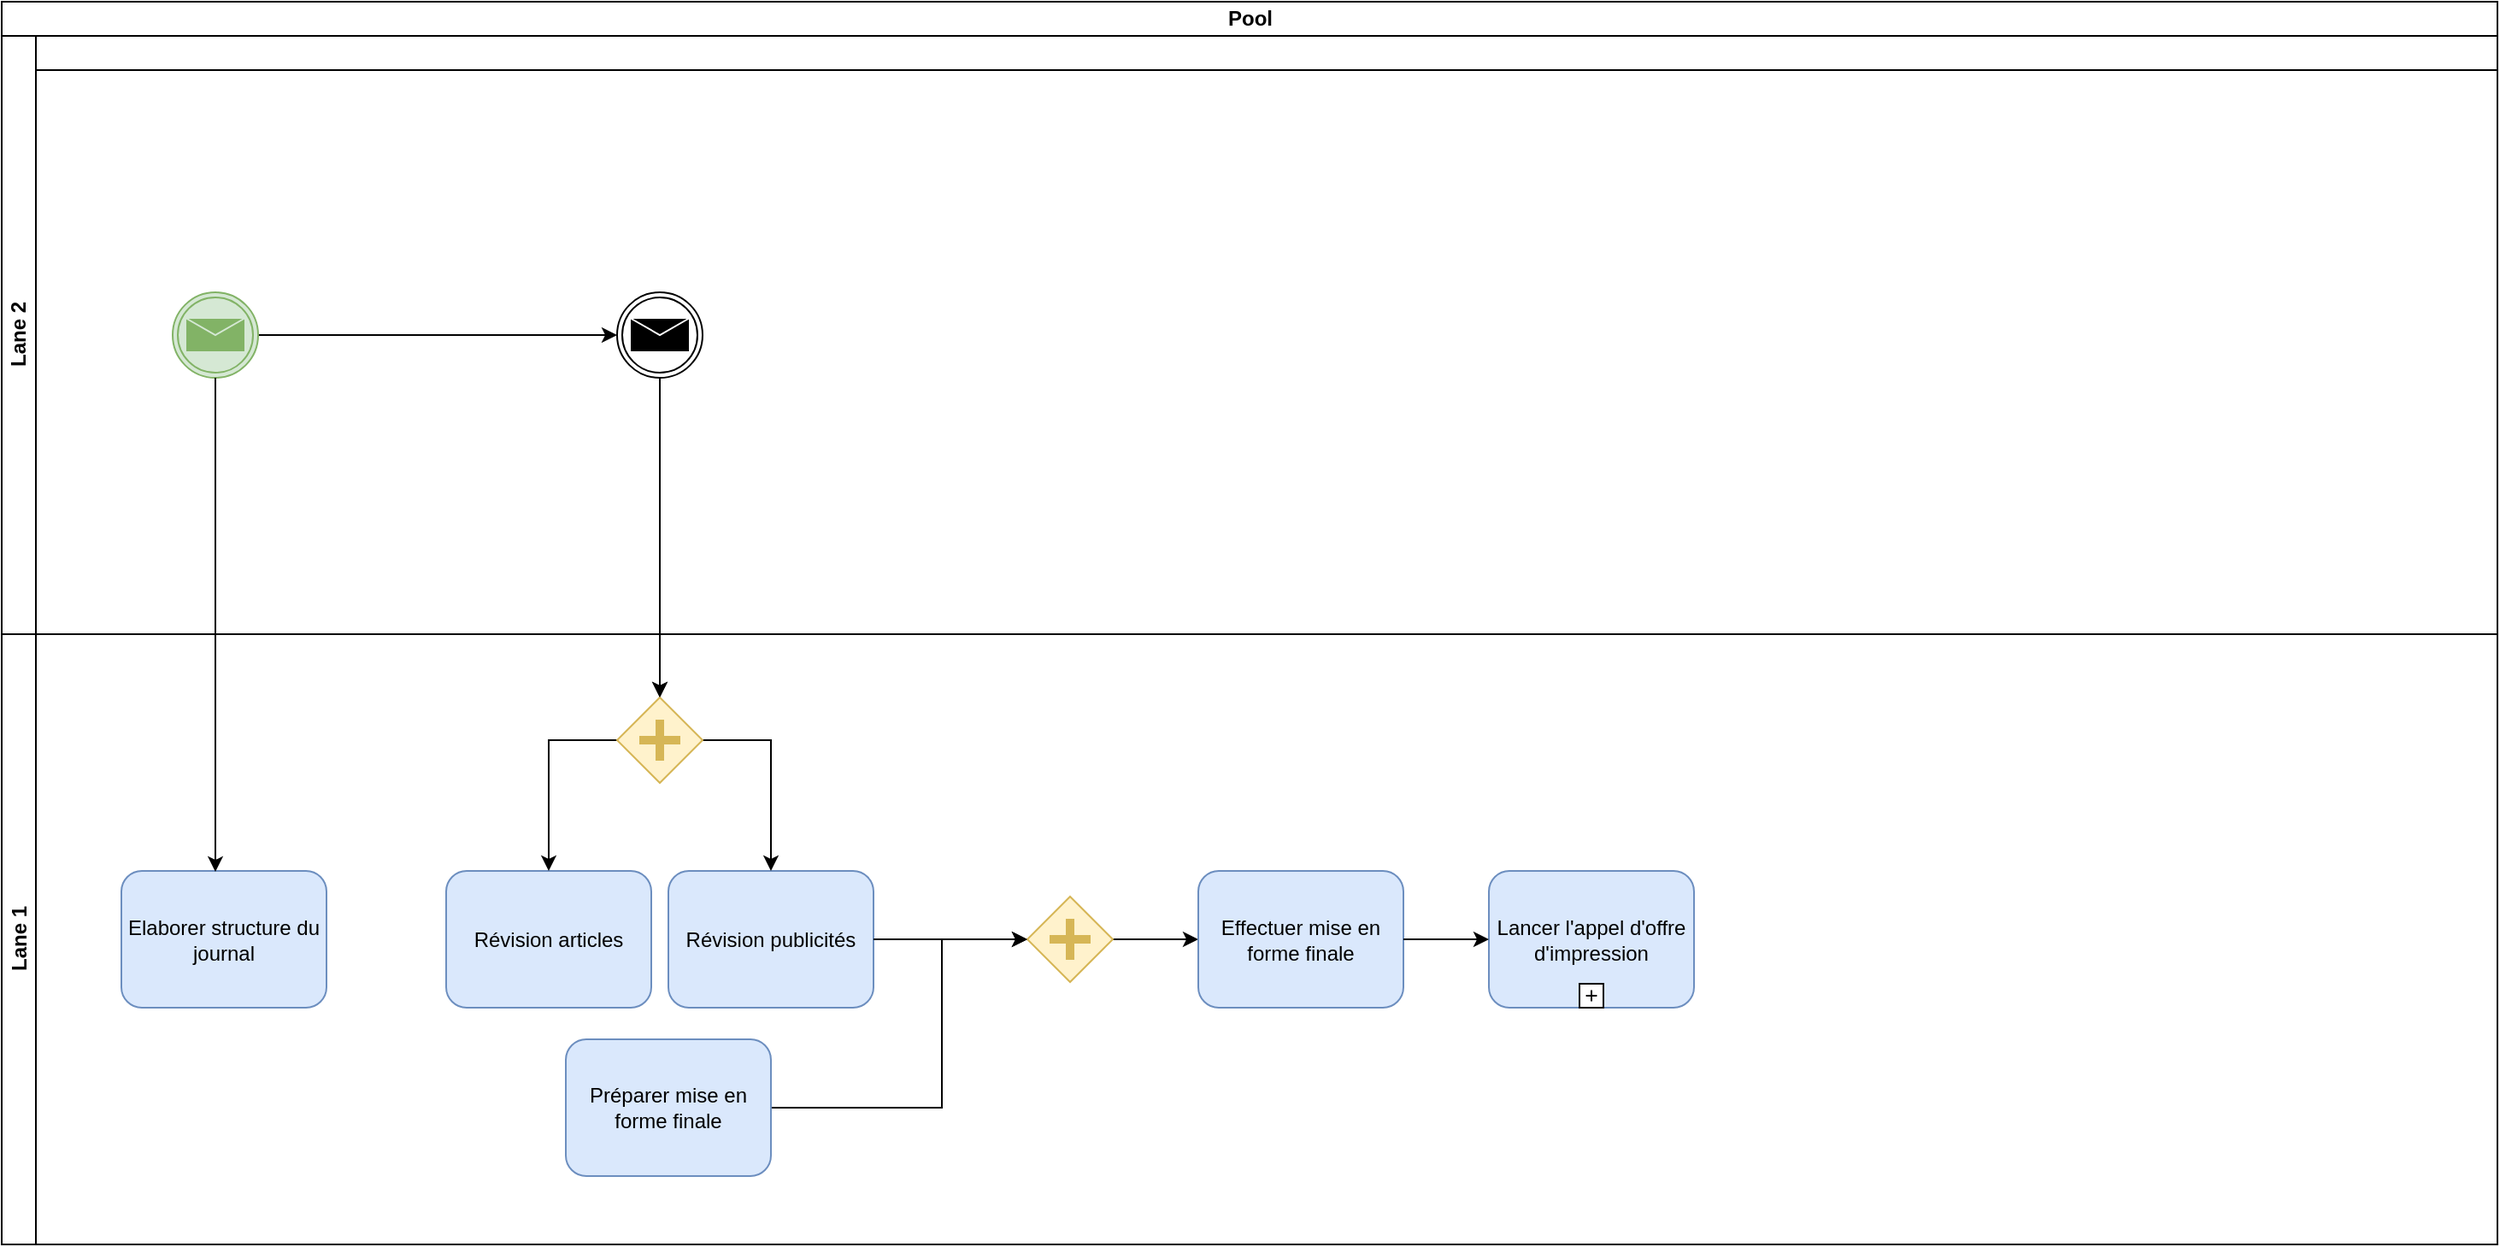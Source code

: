 <mxfile version="13.9.2" type="github">
  <diagram id="Xuyy6AfVwZVGyWw7SfYj" name="Page-1">
    <mxGraphModel dx="2357" dy="1115" grid="1" gridSize="10" guides="1" tooltips="1" connect="1" arrows="1" fold="1" page="1" pageScale="1" pageWidth="1654" pageHeight="1169" math="0" shadow="0">
      <root>
        <mxCell id="0" />
        <mxCell id="1" parent="0" />
        <mxCell id="JgnCPHGrmHkcHbB0CMik-18" value="Pool" style="swimlane;html=1;childLayout=stackLayout;resizeParent=1;resizeParentMax=0;horizontal=1;startSize=20;horizontalStack=0;" vertex="1" parent="1">
          <mxGeometry x="160" y="143" width="1460" height="40" as="geometry" />
        </mxCell>
        <mxCell id="JgnCPHGrmHkcHbB0CMik-20" value="Lane 2" style="swimlane;html=1;startSize=20;horizontal=0;" vertex="1" parent="1">
          <mxGeometry x="160" y="163" width="1460" height="350" as="geometry">
            <mxRectangle y="-80" width="30" height="60" as="alternateBounds" />
          </mxGeometry>
        </mxCell>
        <mxCell id="JgnCPHGrmHkcHbB0CMik-65" style="edgeStyle=orthogonalEdgeStyle;rounded=0;orthogonalLoop=1;jettySize=auto;html=1;entryX=0;entryY=0.5;entryDx=0;entryDy=0;" edge="1" parent="JgnCPHGrmHkcHbB0CMik-20" source="JgnCPHGrmHkcHbB0CMik-35" target="JgnCPHGrmHkcHbB0CMik-37">
          <mxGeometry relative="1" as="geometry" />
        </mxCell>
        <mxCell id="JgnCPHGrmHkcHbB0CMik-35" value="" style="shape=mxgraph.bpmn.shape;html=1;verticalLabelPosition=bottom;labelBackgroundColor=#ffffff;verticalAlign=top;align=center;perimeter=ellipsePerimeter;outlineConnect=0;outline=throwing;symbol=message;fillColor=#d5e8d4;strokeColor=#82b366;" vertex="1" parent="JgnCPHGrmHkcHbB0CMik-20">
          <mxGeometry x="100" y="150" width="50" height="50" as="geometry" />
        </mxCell>
        <mxCell id="JgnCPHGrmHkcHbB0CMik-37" value="" style="shape=mxgraph.bpmn.shape;html=1;verticalLabelPosition=bottom;labelBackgroundColor=#ffffff;verticalAlign=top;align=center;perimeter=ellipsePerimeter;outlineConnect=0;outline=throwing;symbol=message;" vertex="1" parent="JgnCPHGrmHkcHbB0CMik-20">
          <mxGeometry x="360" y="150" width="50" height="50" as="geometry" />
        </mxCell>
        <mxCell id="JgnCPHGrmHkcHbB0CMik-19" value="Lane 1" style="swimlane;html=1;startSize=20;horizontal=0;" vertex="1" parent="1">
          <mxGeometry x="160" y="513" width="1460" height="357" as="geometry" />
        </mxCell>
        <mxCell id="JgnCPHGrmHkcHbB0CMik-15" value="Elaborer structure du journal" style="shape=ext;rounded=1;html=1;whiteSpace=wrap;fillColor=#dae8fc;strokeColor=#6c8ebf;" vertex="1" parent="JgnCPHGrmHkcHbB0CMik-19">
          <mxGeometry x="70" y="138.5" width="120" height="80" as="geometry" />
        </mxCell>
        <mxCell id="JgnCPHGrmHkcHbB0CMik-38" value="Révision articles" style="shape=ext;rounded=1;html=1;whiteSpace=wrap;fillColor=#dae8fc;strokeColor=#6c8ebf;" vertex="1" parent="JgnCPHGrmHkcHbB0CMik-19">
          <mxGeometry x="260" y="138.5" width="120" height="80" as="geometry" />
        </mxCell>
        <mxCell id="JgnCPHGrmHkcHbB0CMik-41" value="Révision publicités" style="shape=ext;rounded=1;html=1;whiteSpace=wrap;fillColor=#dae8fc;strokeColor=#6c8ebf;" vertex="1" parent="JgnCPHGrmHkcHbB0CMik-19">
          <mxGeometry x="390" y="138.5" width="120" height="80" as="geometry" />
        </mxCell>
        <mxCell id="JgnCPHGrmHkcHbB0CMik-55" style="edgeStyle=orthogonalEdgeStyle;rounded=0;orthogonalLoop=1;jettySize=auto;html=1;entryX=0;entryY=0.5;entryDx=0;entryDy=0;" edge="1" parent="JgnCPHGrmHkcHbB0CMik-19" source="JgnCPHGrmHkcHbB0CMik-42" target="JgnCPHGrmHkcHbB0CMik-52">
          <mxGeometry relative="1" as="geometry">
            <Array as="points">
              <mxPoint x="550" y="277" />
              <mxPoint x="550" y="179" />
            </Array>
          </mxGeometry>
        </mxCell>
        <mxCell id="JgnCPHGrmHkcHbB0CMik-42" value="Préparer mise en forme finale" style="shape=ext;rounded=1;html=1;whiteSpace=wrap;fillColor=#dae8fc;strokeColor=#6c8ebf;" vertex="1" parent="JgnCPHGrmHkcHbB0CMik-19">
          <mxGeometry x="330" y="237" width="120" height="80" as="geometry" />
        </mxCell>
        <mxCell id="JgnCPHGrmHkcHbB0CMik-58" style="edgeStyle=orthogonalEdgeStyle;rounded=0;orthogonalLoop=1;jettySize=auto;html=1;entryX=0;entryY=0.5;entryDx=0;entryDy=0;" edge="1" parent="JgnCPHGrmHkcHbB0CMik-19" source="JgnCPHGrmHkcHbB0CMik-52">
          <mxGeometry relative="1" as="geometry">
            <mxPoint x="700" y="178.5" as="targetPoint" />
            <Array as="points">
              <mxPoint x="675" y="179" />
              <mxPoint x="700" y="179" />
            </Array>
          </mxGeometry>
        </mxCell>
        <mxCell id="JgnCPHGrmHkcHbB0CMik-52" value="" style="shape=mxgraph.bpmn.shape;html=1;verticalLabelPosition=bottom;labelBackgroundColor=#ffffff;verticalAlign=top;align=center;perimeter=rhombusPerimeter;background=gateway;outlineConnect=0;outline=none;symbol=parallelGw;fillColor=#fff2cc;strokeColor=#d6b656;" vertex="1" parent="JgnCPHGrmHkcHbB0CMik-19">
          <mxGeometry x="600" y="153.5" width="50" height="50" as="geometry" />
        </mxCell>
        <mxCell id="JgnCPHGrmHkcHbB0CMik-53" style="edgeStyle=orthogonalEdgeStyle;rounded=0;orthogonalLoop=1;jettySize=auto;html=1;entryX=0;entryY=0.5;entryDx=0;entryDy=0;" edge="1" parent="JgnCPHGrmHkcHbB0CMik-19" source="JgnCPHGrmHkcHbB0CMik-41" target="JgnCPHGrmHkcHbB0CMik-52">
          <mxGeometry relative="1" as="geometry">
            <mxPoint x="590" y="178.5" as="targetPoint" />
          </mxGeometry>
        </mxCell>
        <mxCell id="JgnCPHGrmHkcHbB0CMik-59" value="Effectuer mise en forme finale" style="shape=ext;rounded=1;html=1;whiteSpace=wrap;fillColor=#dae8fc;strokeColor=#6c8ebf;" vertex="1" parent="JgnCPHGrmHkcHbB0CMik-19">
          <mxGeometry x="700" y="138.5" width="120" height="80" as="geometry" />
        </mxCell>
        <mxCell id="JgnCPHGrmHkcHbB0CMik-61" value="Lancer l&#39;appel d&#39;offre d&#39;impression" style="html=1;whiteSpace=wrap;rounded=1;dropTarget=0;fillColor=#dae8fc;strokeColor=#6c8ebf;" vertex="1" parent="JgnCPHGrmHkcHbB0CMik-19">
          <mxGeometry x="870" y="138.5" width="120" height="80" as="geometry" />
        </mxCell>
        <mxCell id="JgnCPHGrmHkcHbB0CMik-62" value="" style="html=1;shape=plus;outlineConnect=0;" vertex="1" parent="JgnCPHGrmHkcHbB0CMik-61">
          <mxGeometry x="0.5" y="1" width="14" height="14" relative="1" as="geometry">
            <mxPoint x="-7" y="-14" as="offset" />
          </mxGeometry>
        </mxCell>
        <mxCell id="JgnCPHGrmHkcHbB0CMik-60" style="edgeStyle=orthogonalEdgeStyle;rounded=0;orthogonalLoop=1;jettySize=auto;html=1;" edge="1" parent="JgnCPHGrmHkcHbB0CMik-19" source="JgnCPHGrmHkcHbB0CMik-59" target="JgnCPHGrmHkcHbB0CMik-61">
          <mxGeometry relative="1" as="geometry">
            <mxPoint x="890" y="178.5" as="targetPoint" />
          </mxGeometry>
        </mxCell>
        <mxCell id="JgnCPHGrmHkcHbB0CMik-39" style="edgeStyle=orthogonalEdgeStyle;rounded=0;orthogonalLoop=1;jettySize=auto;html=1;entryX=0.5;entryY=0;entryDx=0;entryDy=0;" edge="1" parent="1" source="JgnCPHGrmHkcHbB0CMik-47" target="JgnCPHGrmHkcHbB0CMik-38">
          <mxGeometry relative="1" as="geometry">
            <Array as="points">
              <mxPoint x="545" y="575" />
              <mxPoint x="480" y="575" />
            </Array>
          </mxGeometry>
        </mxCell>
        <mxCell id="JgnCPHGrmHkcHbB0CMik-40" style="edgeStyle=orthogonalEdgeStyle;rounded=0;orthogonalLoop=1;jettySize=auto;html=1;entryX=0.5;entryY=0;entryDx=0;entryDy=0;" edge="1" parent="1" source="JgnCPHGrmHkcHbB0CMik-47" target="JgnCPHGrmHkcHbB0CMik-41">
          <mxGeometry relative="1" as="geometry">
            <mxPoint x="670" y="660" as="targetPoint" />
            <Array as="points">
              <mxPoint x="545" y="575" />
              <mxPoint x="610" y="575" />
            </Array>
          </mxGeometry>
        </mxCell>
        <mxCell id="JgnCPHGrmHkcHbB0CMik-48" style="edgeStyle=orthogonalEdgeStyle;rounded=0;orthogonalLoop=1;jettySize=auto;html=1;entryX=0.5;entryY=0;entryDx=0;entryDy=0;" edge="1" parent="1" source="JgnCPHGrmHkcHbB0CMik-37" target="JgnCPHGrmHkcHbB0CMik-47">
          <mxGeometry relative="1" as="geometry">
            <mxPoint x="545" y="363" as="sourcePoint" />
            <mxPoint x="480" y="651.5" as="targetPoint" />
            <Array as="points" />
          </mxGeometry>
        </mxCell>
        <mxCell id="JgnCPHGrmHkcHbB0CMik-50" style="edgeStyle=orthogonalEdgeStyle;rounded=0;orthogonalLoop=1;jettySize=auto;html=1;" edge="1" parent="1" source="JgnCPHGrmHkcHbB0CMik-35">
          <mxGeometry relative="1" as="geometry">
            <mxPoint x="285" y="652" as="targetPoint" />
            <mxPoint x="285" y="363" as="sourcePoint" />
            <Array as="points">
              <mxPoint x="285" y="652" />
            </Array>
          </mxGeometry>
        </mxCell>
        <mxCell id="JgnCPHGrmHkcHbB0CMik-47" value="" style="shape=mxgraph.bpmn.shape;html=1;verticalLabelPosition=bottom;labelBackgroundColor=#ffffff;verticalAlign=top;align=center;perimeter=rhombusPerimeter;background=gateway;outlineConnect=0;outline=none;symbol=parallelGw;fillColor=#fff2cc;strokeColor=#d6b656;" vertex="1" parent="1">
          <mxGeometry x="520" y="550" width="50" height="50" as="geometry" />
        </mxCell>
        <mxCell id="JgnCPHGrmHkcHbB0CMik-51" style="edgeStyle=orthogonalEdgeStyle;rounded=0;orthogonalLoop=1;jettySize=auto;html=1;entryX=0.5;entryY=0;entryDx=0;entryDy=0;" edge="1" parent="1" source="JgnCPHGrmHkcHbB0CMik-37" target="JgnCPHGrmHkcHbB0CMik-47">
          <mxGeometry relative="1" as="geometry">
            <mxPoint x="610" y="651.5" as="targetPoint" />
            <mxPoint x="545" y="363" as="sourcePoint" />
            <Array as="points" />
          </mxGeometry>
        </mxCell>
      </root>
    </mxGraphModel>
  </diagram>
</mxfile>
